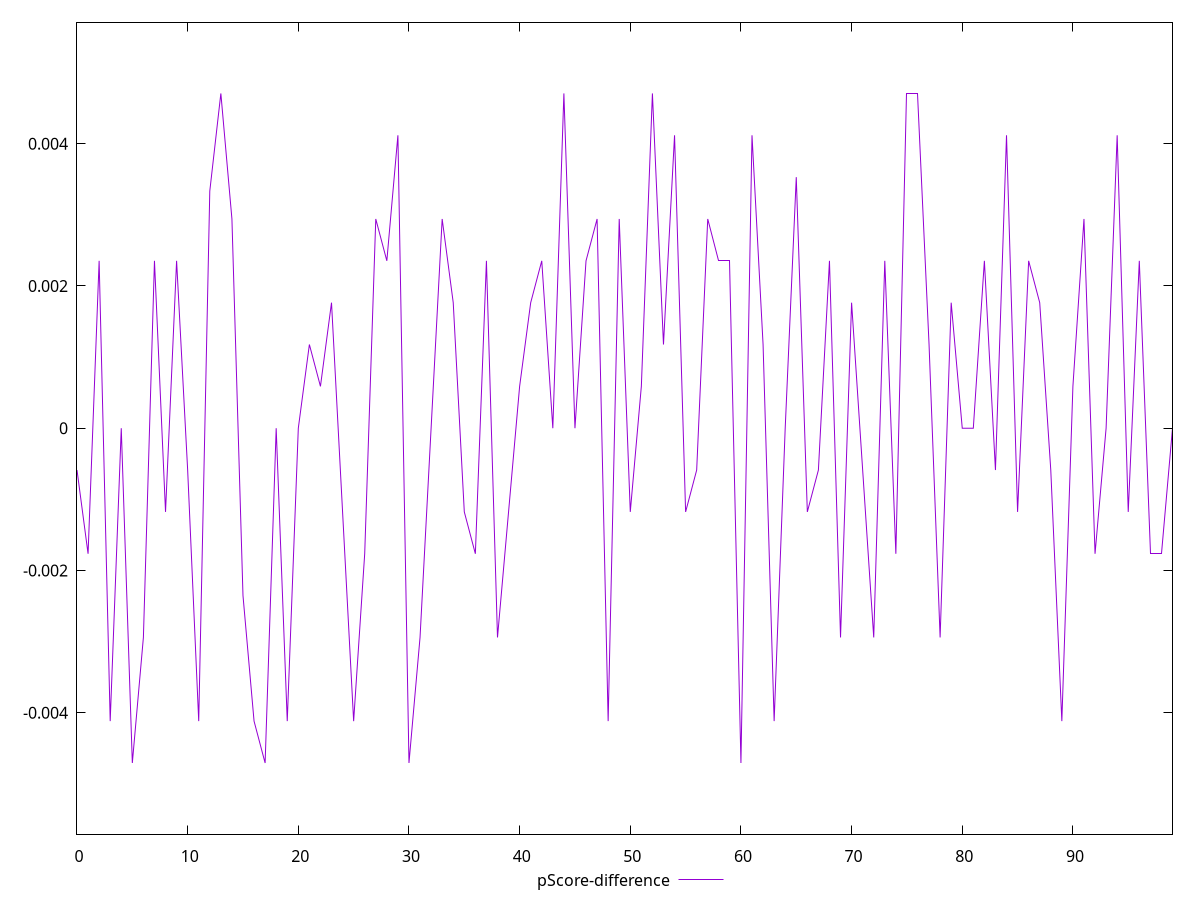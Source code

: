 reset

$pScoreDifference <<EOF
0 -0.0005882352941176672
1 -0.0017647058823528905
2 0.0023529411764705577
3 -0.004117647058823504
4 0
5 -0.004705882352941171
6 -0.002941176470588225
7 0.0023529411764705577
8 -0.0011764705882352788
9 0.002352941176470613
10 -0.0005882352941176672
11 -0.004117647058823504
12 0.0033333333333334103
13 0.004705882352941171
14 0.002941176470588225
15 -0.002352941176470613
16 -0.004117647058823504
17 -0.004705882352941171
18 0
19 -0.004117647058823504
20 0
21 0.0011764705882352788
22 0.0005882352941176672
23 0.001764705882352946
24 -0.0011764705882352788
25 -0.004117647058823504
26 -0.0017647058823528905
27 0.002941176470588225
28 0.0023529411764705577
29 0.004117647058823504
30 -0.004705882352941171
31 -0.002941176470588225
32 0
33 0.002941176470588225
34 0.001764705882352946
35 -0.0011764705882353343
36 -0.001764705882352946
37 0.002352941176470613
38 -0.002941176470588225
39 -0.0011764705882353343
40 0.0005882352941176672
41 0.001764705882352946
42 0.0023529411764705577
43 0
44 0.004705882352941171
45 0
46 0.002352941176470613
47 0.002941176470588225
48 -0.004117647058823559
49 0.002941176470588225
50 -0.0011764705882352788
51 0.0005882352941176672
52 0.004705882352941171
53 0.0011764705882352788
54 0.004117647058823559
55 -0.0011764705882352788
56 -0.0005882352941176672
57 0.002941176470588225
58 0.0023529411764705577
59 0.002352941176470613
60 -0.004705882352941171
61 0.004117647058823504
62 0.0011764705882352788
63 -0.004117647058823504
64 -5.551115123125783e-17
65 0.0035294117647058365
66 -0.0011764705882352788
67 -0.0005882352941176672
68 0.002352941176470613
69 -0.002941176470588225
70 0.001764705882352946
71 -0.0005882352941176672
72 -0.002941176470588225
73 0.002352941176470613
74 -0.0017647058823528905
75 0.004705882352941171
76 0.004705882352941171
77 0.0011764705882352788
78 -0.002941176470588225
79 0.001764705882352946
80 -5.551115123125783e-17
81 0
82 0.002352941176470613
83 -0.0005882352941176672
84 0.004117647058823504
85 -0.0011764705882353343
86 0.002352941176470613
87 0.001764705882352946
88 -0.0005882352941176672
89 -0.004117647058823504
90 0.0005882352941176672
91 0.002941176470588225
92 -0.0017647058823528905
93 0
94 0.004117647058823559
95 -0.0011764705882352788
96 0.002352941176470613
97 -0.0017647058823528905
98 -0.0017647058823528905
99 0
EOF

set key outside below
set xrange [0:99]
set yrange [-0.005705882352941171:0.005705882352941171]
set trange [-0.005705882352941171:0.005705882352941171]
set terminal svg size 640, 500 enhanced background rgb 'white'
set output "report_00013_2021-02-09T12-04-24.940Z/unused-javascript/samples/pages+cached+noadtech+nomedia/pScore-difference/values.svg"

plot $pScoreDifference title "pScore-difference" with line

reset
